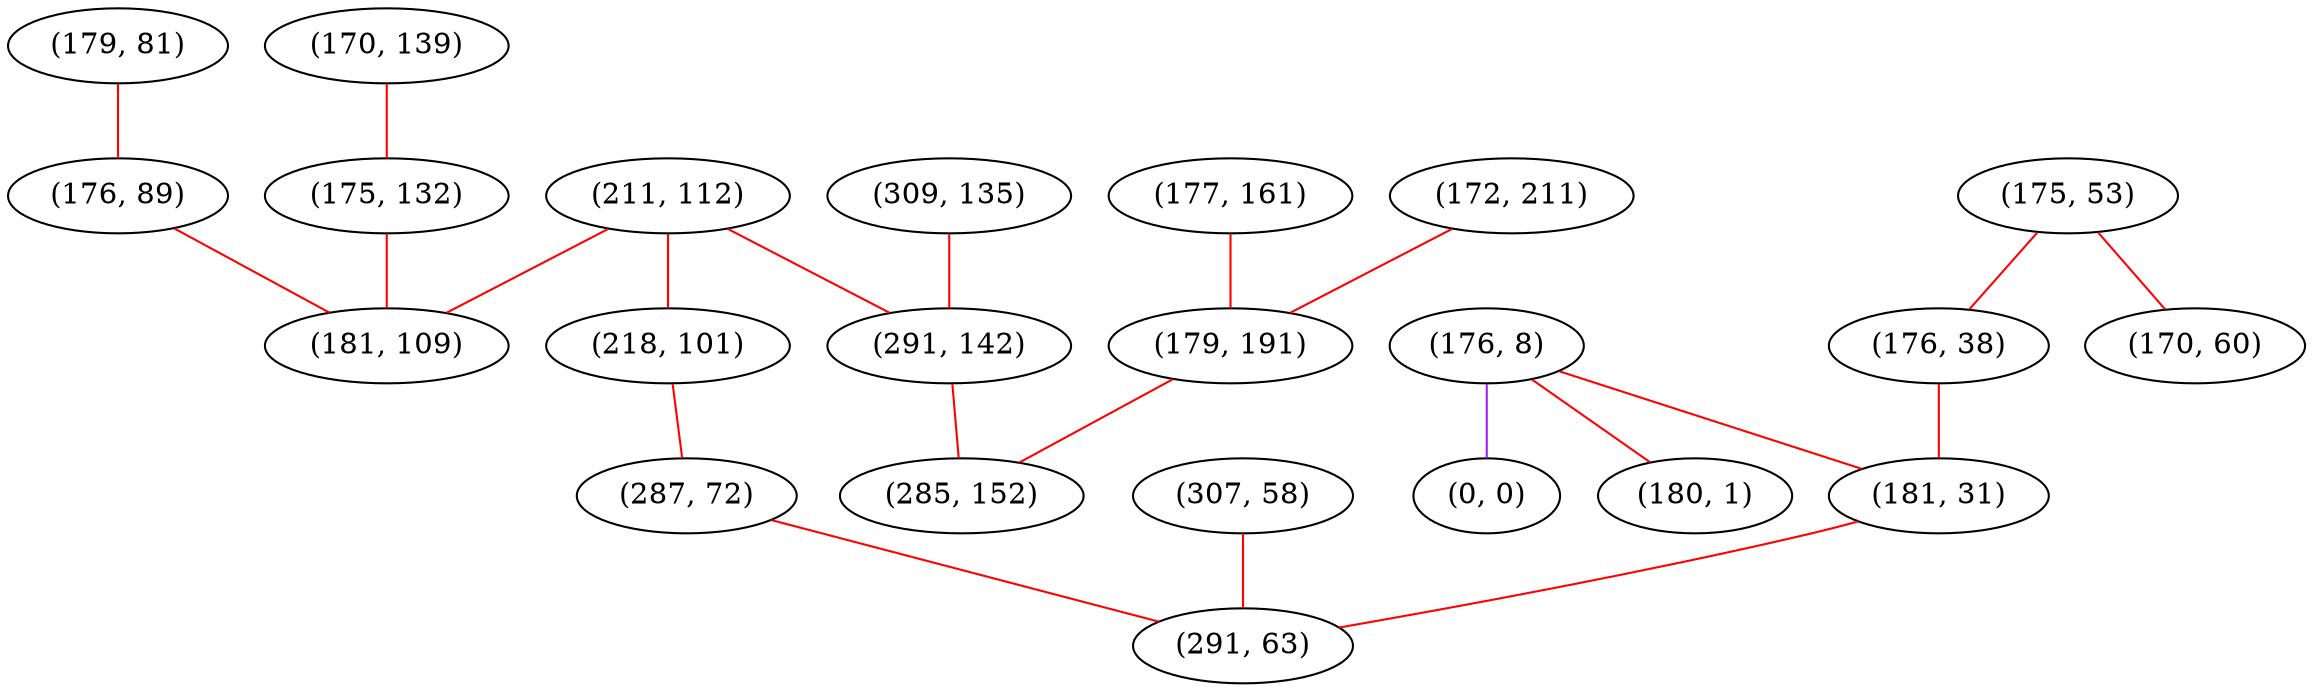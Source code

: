 graph "" {
"(179, 81)";
"(211, 112)";
"(307, 58)";
"(176, 8)";
"(177, 161)";
"(176, 89)";
"(309, 135)";
"(170, 139)";
"(175, 53)";
"(170, 60)";
"(291, 142)";
"(176, 38)";
"(0, 0)";
"(172, 211)";
"(218, 101)";
"(181, 31)";
"(175, 132)";
"(181, 109)";
"(179, 191)";
"(287, 72)";
"(180, 1)";
"(291, 63)";
"(285, 152)";
"(179, 81)" -- "(176, 89)"  [color=red, key=0, weight=1];
"(211, 112)" -- "(218, 101)"  [color=red, key=0, weight=1];
"(211, 112)" -- "(181, 109)"  [color=red, key=0, weight=1];
"(211, 112)" -- "(291, 142)"  [color=red, key=0, weight=1];
"(307, 58)" -- "(291, 63)"  [color=red, key=0, weight=1];
"(176, 8)" -- "(181, 31)"  [color=red, key=0, weight=1];
"(176, 8)" -- "(180, 1)"  [color=red, key=0, weight=1];
"(176, 8)" -- "(0, 0)"  [color=purple, key=0, weight=4];
"(177, 161)" -- "(179, 191)"  [color=red, key=0, weight=1];
"(176, 89)" -- "(181, 109)"  [color=red, key=0, weight=1];
"(309, 135)" -- "(291, 142)"  [color=red, key=0, weight=1];
"(170, 139)" -- "(175, 132)"  [color=red, key=0, weight=1];
"(175, 53)" -- "(176, 38)"  [color=red, key=0, weight=1];
"(175, 53)" -- "(170, 60)"  [color=red, key=0, weight=1];
"(291, 142)" -- "(285, 152)"  [color=red, key=0, weight=1];
"(176, 38)" -- "(181, 31)"  [color=red, key=0, weight=1];
"(172, 211)" -- "(179, 191)"  [color=red, key=0, weight=1];
"(218, 101)" -- "(287, 72)"  [color=red, key=0, weight=1];
"(181, 31)" -- "(291, 63)"  [color=red, key=0, weight=1];
"(175, 132)" -- "(181, 109)"  [color=red, key=0, weight=1];
"(179, 191)" -- "(285, 152)"  [color=red, key=0, weight=1];
"(287, 72)" -- "(291, 63)"  [color=red, key=0, weight=1];
}
